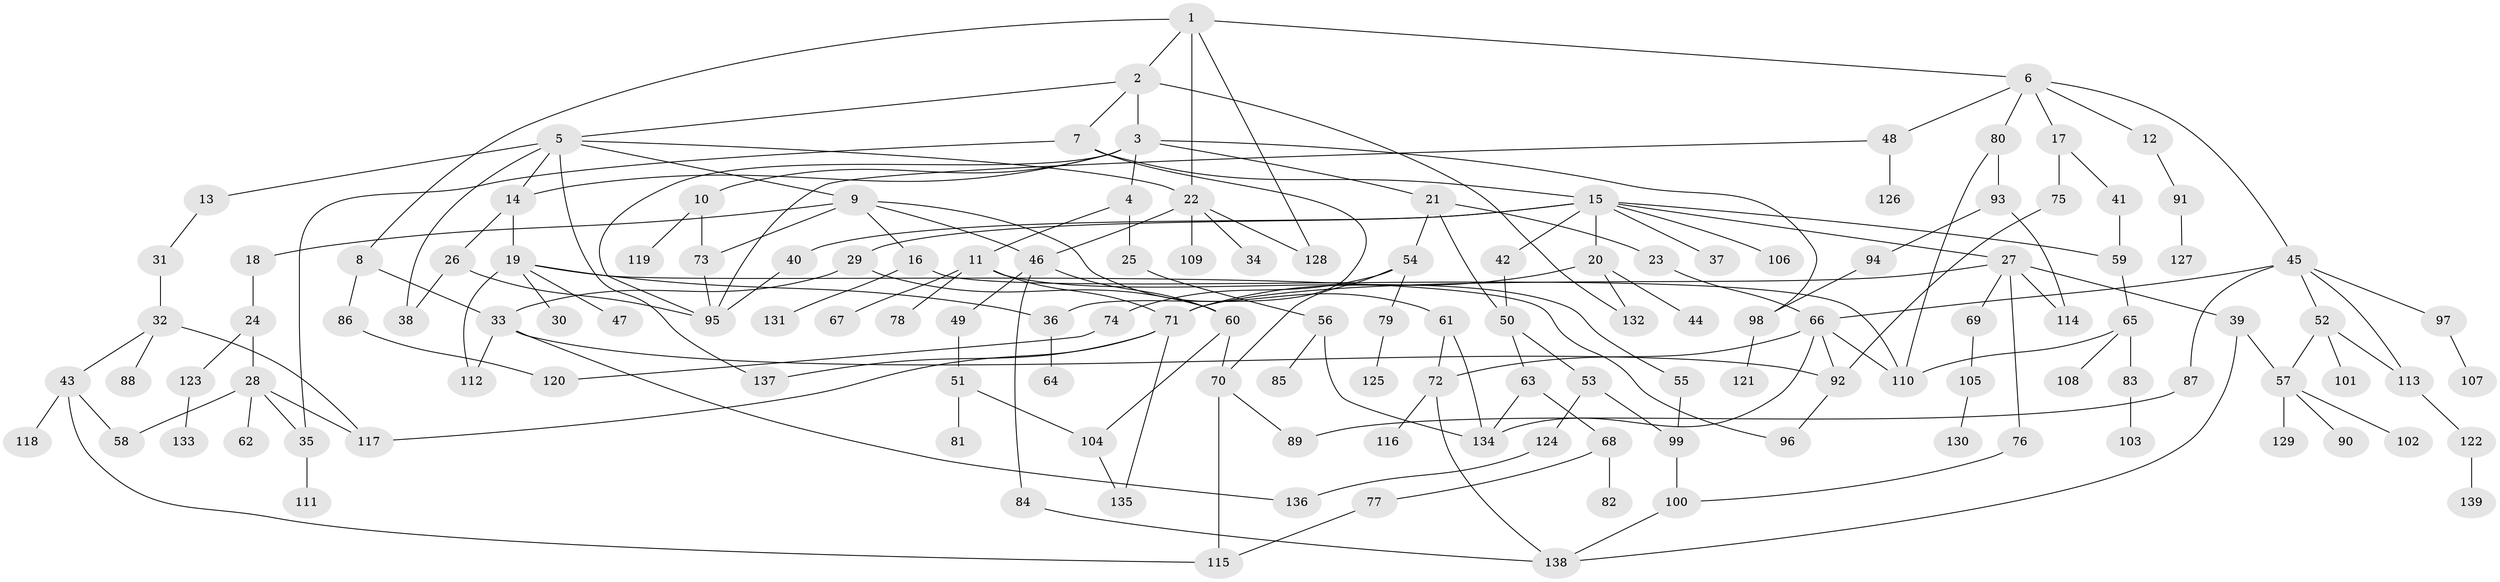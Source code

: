 // coarse degree distribution, {4: 0.10869565217391304, 5: 0.08695652173913043, 7: 0.021739130434782608, 3: 0.22826086956521738, 11: 0.010869565217391304, 10: 0.021739130434782608, 2: 0.20652173913043478, 6: 0.043478260869565216, 1: 0.2608695652173913, 8: 0.010869565217391304}
// Generated by graph-tools (version 1.1) at 2025/41/03/06/25 10:41:26]
// undirected, 139 vertices, 190 edges
graph export_dot {
graph [start="1"]
  node [color=gray90,style=filled];
  1;
  2;
  3;
  4;
  5;
  6;
  7;
  8;
  9;
  10;
  11;
  12;
  13;
  14;
  15;
  16;
  17;
  18;
  19;
  20;
  21;
  22;
  23;
  24;
  25;
  26;
  27;
  28;
  29;
  30;
  31;
  32;
  33;
  34;
  35;
  36;
  37;
  38;
  39;
  40;
  41;
  42;
  43;
  44;
  45;
  46;
  47;
  48;
  49;
  50;
  51;
  52;
  53;
  54;
  55;
  56;
  57;
  58;
  59;
  60;
  61;
  62;
  63;
  64;
  65;
  66;
  67;
  68;
  69;
  70;
  71;
  72;
  73;
  74;
  75;
  76;
  77;
  78;
  79;
  80;
  81;
  82;
  83;
  84;
  85;
  86;
  87;
  88;
  89;
  90;
  91;
  92;
  93;
  94;
  95;
  96;
  97;
  98;
  99;
  100;
  101;
  102;
  103;
  104;
  105;
  106;
  107;
  108;
  109;
  110;
  111;
  112;
  113;
  114;
  115;
  116;
  117;
  118;
  119;
  120;
  121;
  122;
  123;
  124;
  125;
  126;
  127;
  128;
  129;
  130;
  131;
  132;
  133;
  134;
  135;
  136;
  137;
  138;
  139;
  1 -- 2;
  1 -- 6;
  1 -- 8;
  1 -- 128;
  1 -- 22;
  2 -- 3;
  2 -- 5;
  2 -- 7;
  2 -- 132;
  3 -- 4;
  3 -- 10;
  3 -- 21;
  3 -- 98;
  3 -- 95;
  3 -- 14;
  4 -- 11;
  4 -- 25;
  5 -- 9;
  5 -- 13;
  5 -- 14;
  5 -- 22;
  5 -- 137;
  5 -- 38;
  6 -- 12;
  6 -- 17;
  6 -- 45;
  6 -- 48;
  6 -- 80;
  7 -- 15;
  7 -- 36;
  7 -- 35;
  8 -- 86;
  8 -- 33;
  9 -- 16;
  9 -- 18;
  9 -- 46;
  9 -- 61;
  9 -- 73;
  10 -- 119;
  10 -- 73;
  11 -- 55;
  11 -- 67;
  11 -- 71;
  11 -- 78;
  12 -- 91;
  13 -- 31;
  14 -- 19;
  14 -- 26;
  15 -- 20;
  15 -- 27;
  15 -- 29;
  15 -- 37;
  15 -- 40;
  15 -- 42;
  15 -- 106;
  15 -- 59;
  16 -- 131;
  16 -- 110;
  17 -- 41;
  17 -- 75;
  18 -- 24;
  19 -- 30;
  19 -- 36;
  19 -- 47;
  19 -- 112;
  19 -- 96;
  20 -- 44;
  20 -- 132;
  20 -- 71;
  21 -- 23;
  21 -- 54;
  21 -- 50;
  22 -- 34;
  22 -- 109;
  22 -- 128;
  22 -- 46;
  23 -- 66;
  24 -- 28;
  24 -- 123;
  25 -- 56;
  26 -- 38;
  26 -- 95;
  27 -- 39;
  27 -- 69;
  27 -- 76;
  27 -- 71;
  27 -- 114;
  28 -- 35;
  28 -- 62;
  28 -- 58;
  28 -- 117;
  29 -- 33;
  29 -- 60;
  31 -- 32;
  32 -- 43;
  32 -- 88;
  32 -- 117;
  33 -- 136;
  33 -- 112;
  33 -- 92;
  35 -- 111;
  36 -- 64;
  39 -- 57;
  39 -- 138;
  40 -- 95;
  41 -- 59;
  42 -- 50;
  43 -- 58;
  43 -- 118;
  43 -- 115;
  45 -- 52;
  45 -- 87;
  45 -- 97;
  45 -- 113;
  45 -- 66;
  46 -- 49;
  46 -- 60;
  46 -- 84;
  48 -- 126;
  48 -- 95;
  49 -- 51;
  50 -- 53;
  50 -- 63;
  51 -- 81;
  51 -- 104;
  52 -- 57;
  52 -- 101;
  52 -- 113;
  53 -- 124;
  53 -- 99;
  54 -- 74;
  54 -- 79;
  54 -- 70;
  55 -- 99;
  56 -- 85;
  56 -- 134;
  57 -- 90;
  57 -- 102;
  57 -- 129;
  59 -- 65;
  60 -- 70;
  60 -- 104;
  61 -- 72;
  61 -- 134;
  63 -- 68;
  63 -- 134;
  65 -- 83;
  65 -- 108;
  65 -- 110;
  66 -- 134;
  66 -- 110;
  66 -- 72;
  66 -- 92;
  68 -- 77;
  68 -- 82;
  69 -- 105;
  70 -- 89;
  70 -- 115;
  71 -- 117;
  71 -- 135;
  71 -- 137;
  72 -- 116;
  72 -- 138;
  73 -- 95;
  74 -- 120;
  75 -- 92;
  76 -- 100;
  77 -- 115;
  79 -- 125;
  80 -- 93;
  80 -- 110;
  83 -- 103;
  84 -- 138;
  86 -- 120;
  87 -- 89;
  91 -- 127;
  92 -- 96;
  93 -- 94;
  93 -- 114;
  94 -- 98;
  97 -- 107;
  98 -- 121;
  99 -- 100;
  100 -- 138;
  104 -- 135;
  105 -- 130;
  113 -- 122;
  122 -- 139;
  123 -- 133;
  124 -- 136;
}
